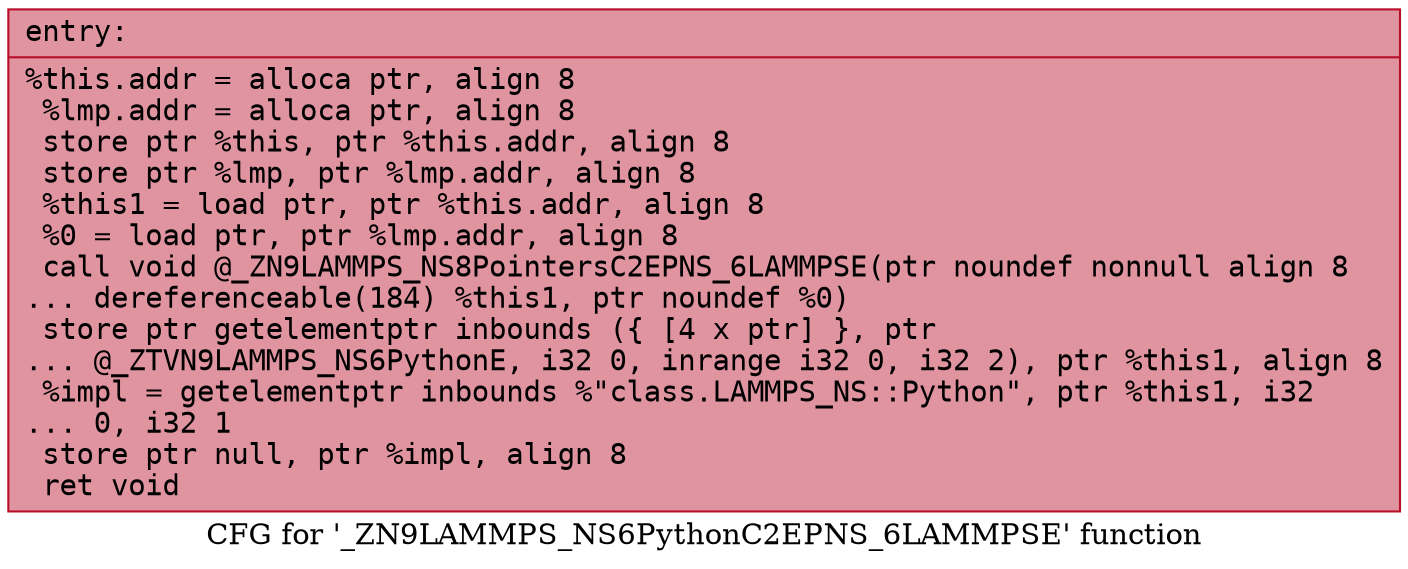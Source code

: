 digraph "CFG for '_ZN9LAMMPS_NS6PythonC2EPNS_6LAMMPSE' function" {
	label="CFG for '_ZN9LAMMPS_NS6PythonC2EPNS_6LAMMPSE' function";

	Node0x56369675bdb0 [shape=record,color="#b70d28ff", style=filled, fillcolor="#b70d2870" fontname="Courier",label="{entry:\l|  %this.addr = alloca ptr, align 8\l  %lmp.addr = alloca ptr, align 8\l  store ptr %this, ptr %this.addr, align 8\l  store ptr %lmp, ptr %lmp.addr, align 8\l  %this1 = load ptr, ptr %this.addr, align 8\l  %0 = load ptr, ptr %lmp.addr, align 8\l  call void @_ZN9LAMMPS_NS8PointersC2EPNS_6LAMMPSE(ptr noundef nonnull align 8\l... dereferenceable(184) %this1, ptr noundef %0)\l  store ptr getelementptr inbounds (\{ [4 x ptr] \}, ptr\l... @_ZTVN9LAMMPS_NS6PythonE, i32 0, inrange i32 0, i32 2), ptr %this1, align 8\l  %impl = getelementptr inbounds %\"class.LAMMPS_NS::Python\", ptr %this1, i32\l... 0, i32 1\l  store ptr null, ptr %impl, align 8\l  ret void\l}"];
}
